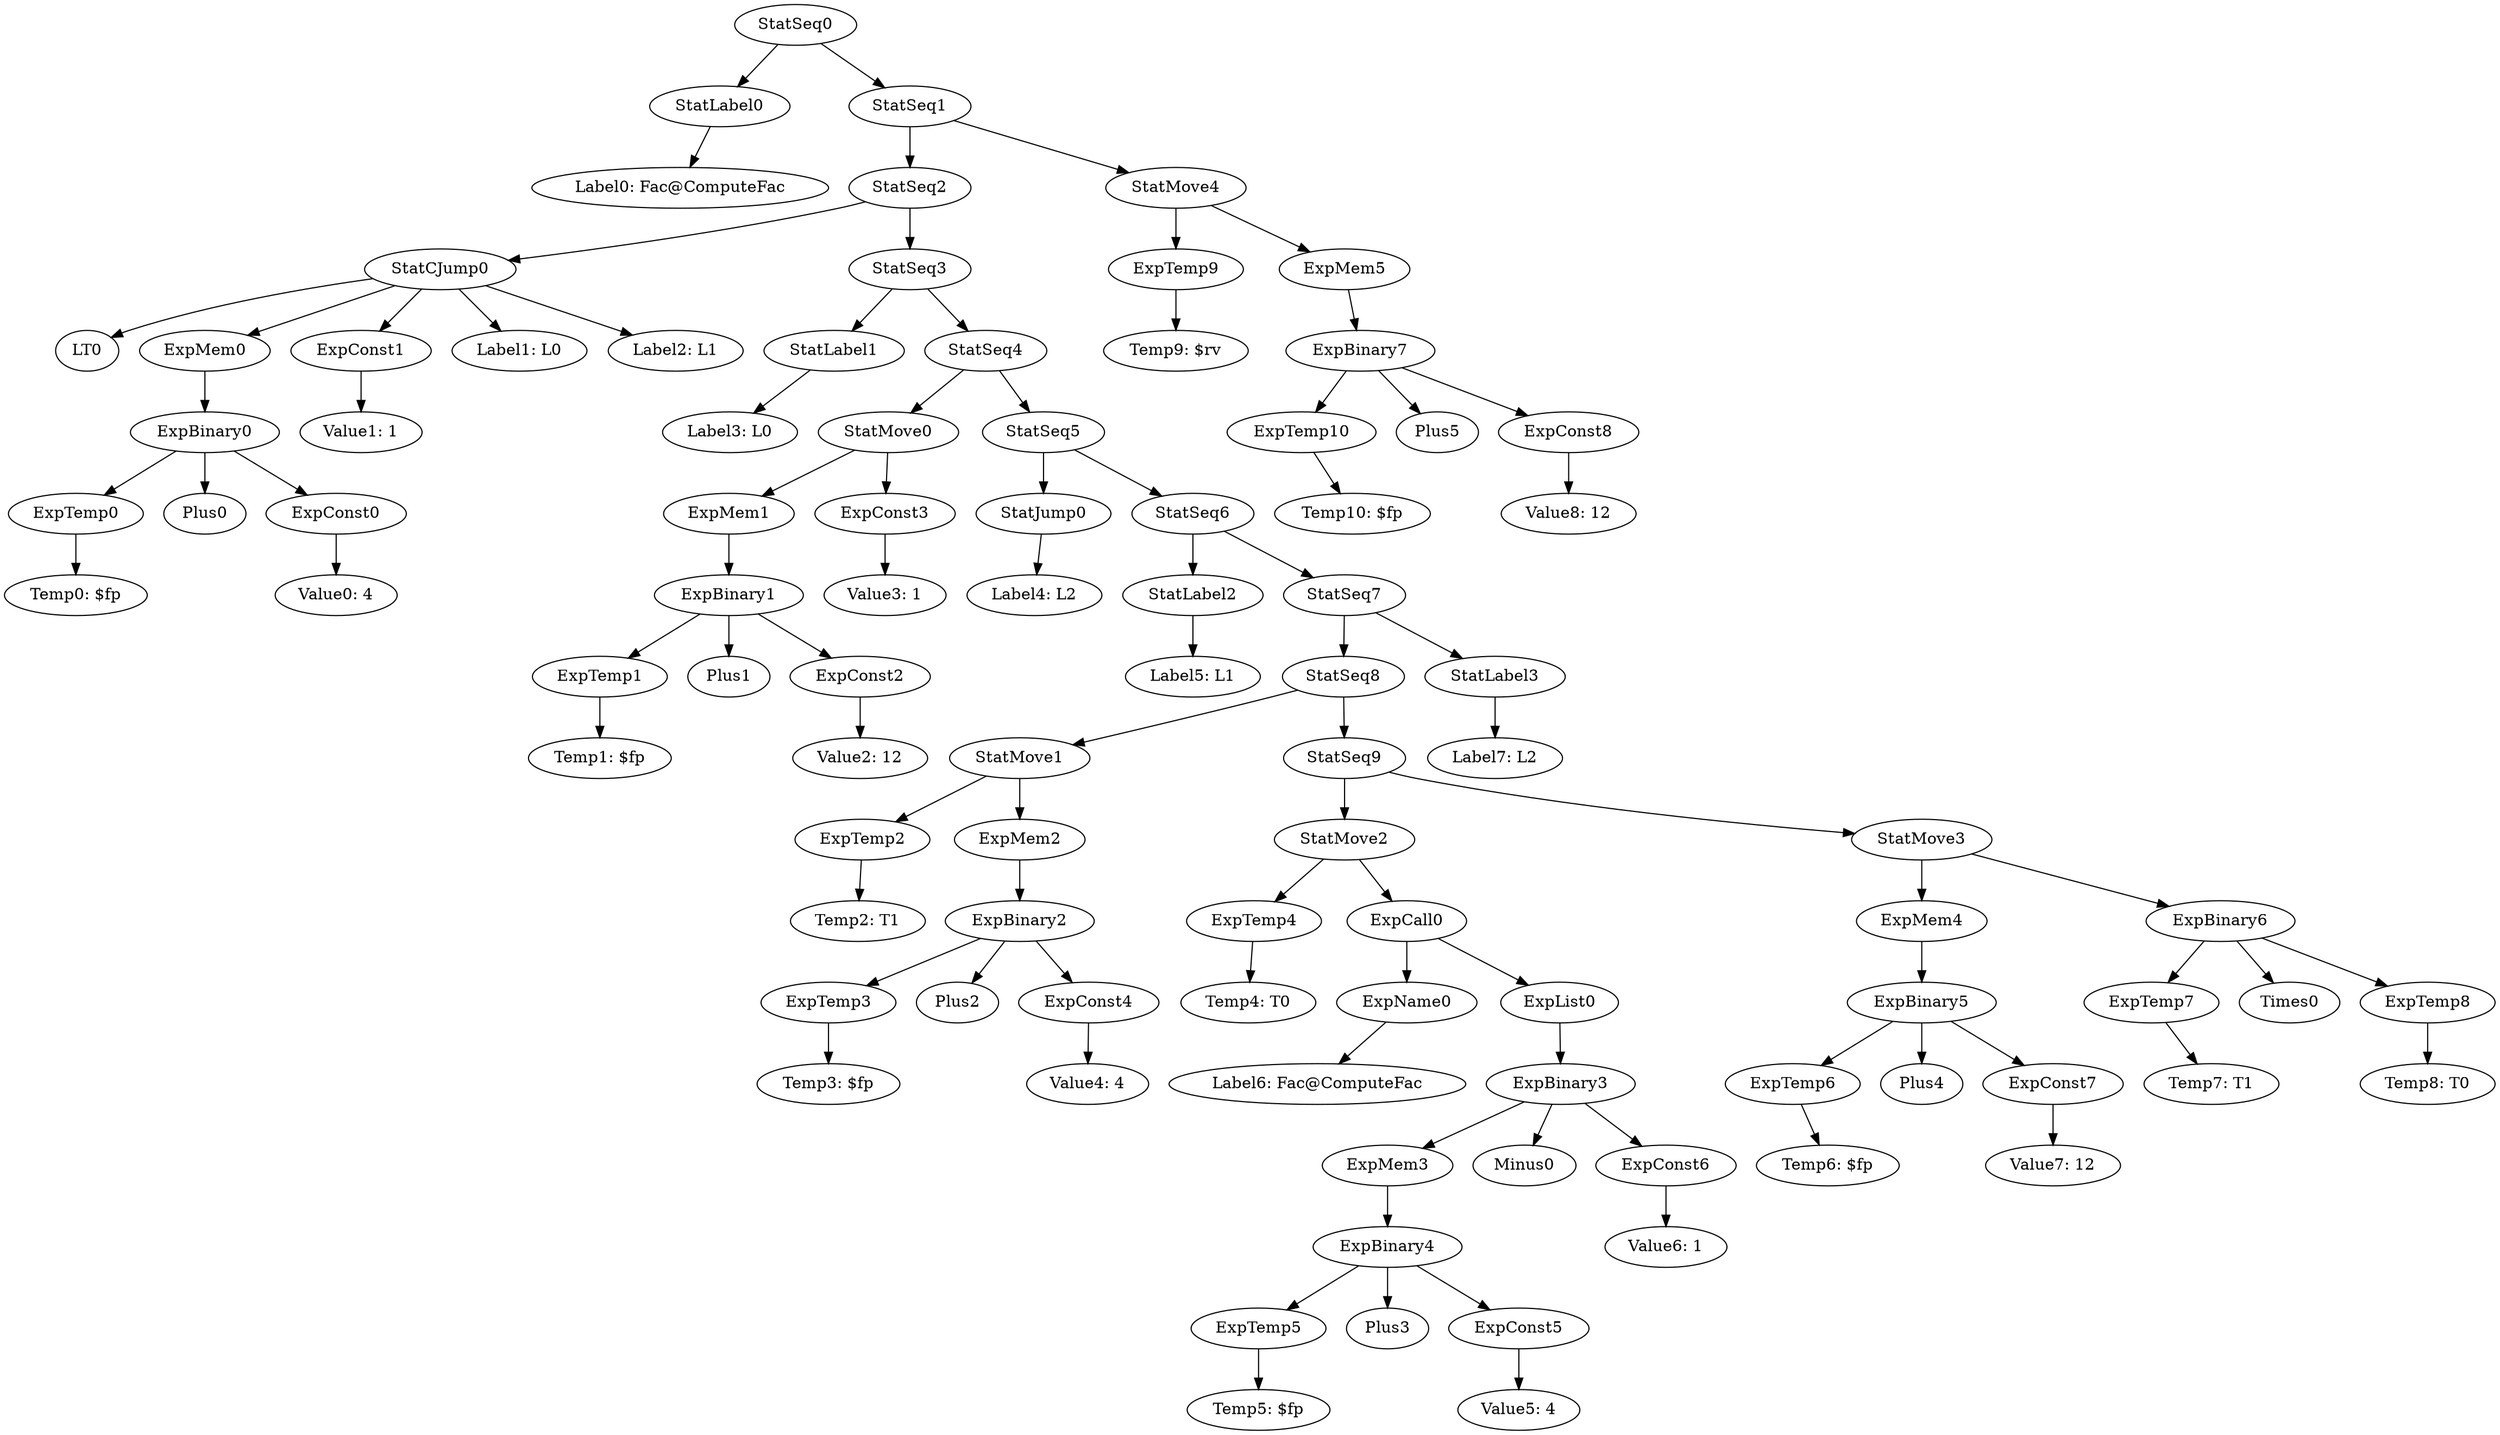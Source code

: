 digraph {
	ordering = out;
	ExpTemp10 -> "Temp10: $fp";
	StatMove4 -> ExpTemp9;
	StatMove4 -> ExpMem5;
	ExpTemp9 -> "Temp9: $rv";
	StatSeq1 -> StatSeq2;
	StatSeq1 -> StatMove4;
	StatSeq7 -> StatSeq8;
	StatSeq7 -> StatLabel3;
	ExpBinary7 -> ExpTemp10;
	ExpBinary7 -> Plus5;
	ExpBinary7 -> ExpConst8;
	ExpTemp8 -> "Temp8: T0";
	ExpBinary6 -> ExpTemp7;
	ExpBinary6 -> Times0;
	ExpBinary6 -> ExpTemp8;
	StatSeq5 -> StatJump0;
	StatSeq5 -> StatSeq6;
	StatMove1 -> ExpTemp2;
	StatMove1 -> ExpMem2;
	StatLabel2 -> "Label5: L1";
	StatJump0 -> "Label4: L2";
	StatSeq4 -> StatMove0;
	StatSeq4 -> StatSeq5;
	StatLabel1 -> "Label3: L0";
	ExpMem2 -> ExpBinary2;
	ExpCall0 -> ExpName0;
	ExpCall0 -> ExpList0;
	StatSeq9 -> StatMove2;
	StatSeq9 -> StatMove3;
	ExpConst3 -> "Value3: 1";
	ExpConst7 -> "Value7: 12";
	ExpTemp1 -> "Temp1: $fp";
	StatSeq0 -> StatLabel0;
	StatSeq0 -> StatSeq1;
	ExpTemp5 -> "Temp5: $fp";
	StatSeq6 -> StatLabel2;
	StatSeq6 -> StatSeq7;
	ExpTemp3 -> "Temp3: $fp";
	StatSeq8 -> StatMove1;
	StatSeq8 -> StatSeq9;
	StatMove0 -> ExpMem1;
	StatMove0 -> ExpConst3;
	StatSeq3 -> StatLabel1;
	StatSeq3 -> StatSeq4;
	ExpTemp7 -> "Temp7: T1";
	ExpTemp0 -> "Temp0: $fp";
	ExpBinary0 -> ExpTemp0;
	ExpBinary0 -> Plus0;
	ExpBinary0 -> ExpConst0;
	ExpMem4 -> ExpBinary5;
	ExpBinary1 -> ExpTemp1;
	ExpBinary1 -> Plus1;
	ExpBinary1 -> ExpConst2;
	ExpMem0 -> ExpBinary0;
	StatSeq2 -> StatCJump0;
	StatSeq2 -> StatSeq3;
	ExpMem1 -> ExpBinary1;
	ExpConst6 -> "Value6: 1";
	ExpConst1 -> "Value1: 1";
	ExpTemp2 -> "Temp2: T1";
	ExpMem5 -> ExpBinary7;
	StatLabel0 -> "Label0: Fac@ComputeFac";
	ExpBinary2 -> ExpTemp3;
	ExpBinary2 -> Plus2;
	ExpBinary2 -> ExpConst4;
	ExpConst8 -> "Value8: 12";
	StatLabel3 -> "Label7: L2";
	ExpConst4 -> "Value4: 4";
	ExpTemp4 -> "Temp4: T0";
	StatMove2 -> ExpTemp4;
	StatMove2 -> ExpCall0;
	ExpName0 -> "Label6: Fac@ComputeFac";
	ExpConst0 -> "Value0: 4";
	ExpBinary4 -> ExpTemp5;
	ExpBinary4 -> Plus3;
	ExpBinary4 -> ExpConst5;
	ExpConst5 -> "Value5: 4";
	ExpConst2 -> "Value2: 12";
	ExpBinary3 -> ExpMem3;
	ExpBinary3 -> Minus0;
	ExpBinary3 -> ExpConst6;
	ExpMem3 -> ExpBinary4;
	StatCJump0 -> LT0;
	StatCJump0 -> ExpMem0;
	StatCJump0 -> ExpConst1;
	StatCJump0 -> "Label1: L0";
	StatCJump0 -> "Label2: L1";
	ExpList0 -> ExpBinary3;
	ExpTemp6 -> "Temp6: $fp";
	ExpBinary5 -> ExpTemp6;
	ExpBinary5 -> Plus4;
	ExpBinary5 -> ExpConst7;
	StatMove3 -> ExpMem4;
	StatMove3 -> ExpBinary6;
}

